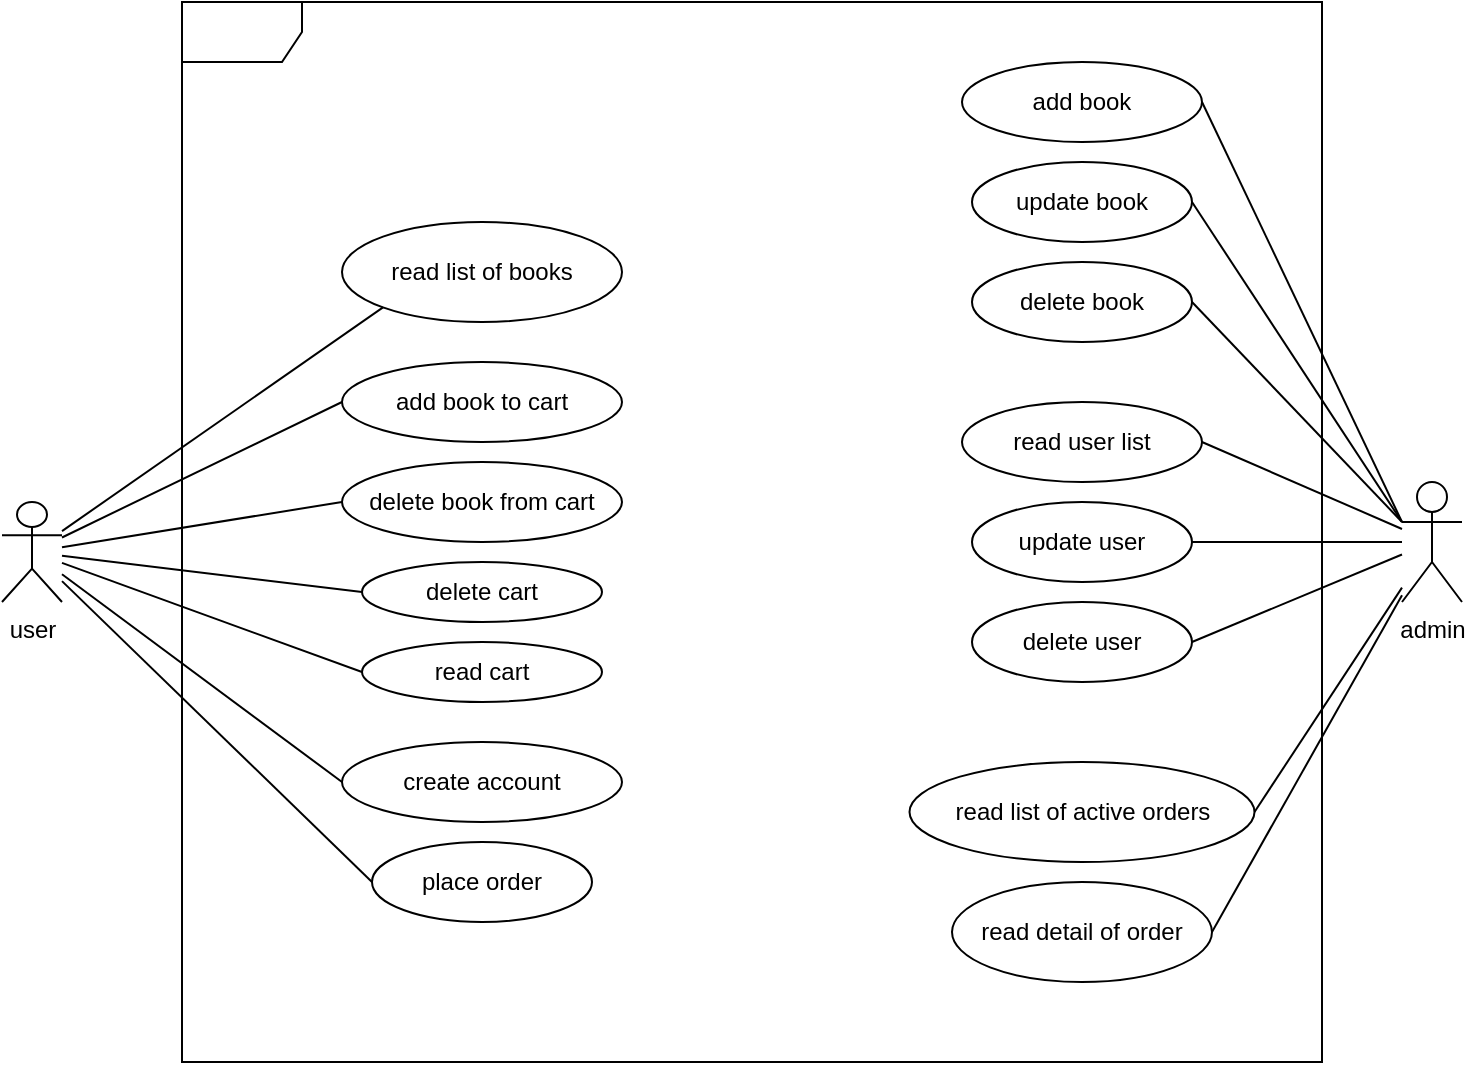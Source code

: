 <mxfile version="17.4.6" type="device" pages="6"><diagram id="p6M3HeZ20Xumou50NNSw" name="use_case"><mxGraphModel dx="966" dy="563" grid="1" gridSize="10" guides="1" tooltips="1" connect="1" arrows="1" fold="1" page="1" pageScale="1" pageWidth="827" pageHeight="1169" math="0" shadow="0"><root><mxCell id="0"/><mxCell id="1" parent="0"/><mxCell id="8j7JJ-SvfDeieT8oHg_x-1" value="user" style="shape=umlActor;verticalLabelPosition=bottom;verticalAlign=top;html=1;outlineConnect=0;" parent="1" vertex="1"><mxGeometry x="50" y="300" width="30" height="50" as="geometry"/></mxCell><mxCell id="8j7JJ-SvfDeieT8oHg_x-2" value="read list of books" style="ellipse;whiteSpace=wrap;html=1;" parent="1" vertex="1"><mxGeometry x="220" y="160" width="140" height="50" as="geometry"/></mxCell><mxCell id="8j7JJ-SvfDeieT8oHg_x-3" value="add book to cart" style="ellipse;whiteSpace=wrap;html=1;" parent="1" vertex="1"><mxGeometry x="220" y="230" width="140" height="40" as="geometry"/></mxCell><mxCell id="8j7JJ-SvfDeieT8oHg_x-4" value="delete book from cart" style="ellipse;whiteSpace=wrap;html=1;" parent="1" vertex="1"><mxGeometry x="220" y="280" width="140" height="40" as="geometry"/></mxCell><mxCell id="8j7JJ-SvfDeieT8oHg_x-5" value="read cart" style="ellipse;whiteSpace=wrap;html=1;" parent="1" vertex="1"><mxGeometry x="230" y="370" width="120" height="30" as="geometry"/></mxCell><mxCell id="8j7JJ-SvfDeieT8oHg_x-6" value="create account" style="ellipse;whiteSpace=wrap;html=1;" parent="1" vertex="1"><mxGeometry x="220" y="420" width="140" height="40" as="geometry"/></mxCell><mxCell id="8j7JJ-SvfDeieT8oHg_x-7" value="place order" style="ellipse;whiteSpace=wrap;html=1;" parent="1" vertex="1"><mxGeometry x="235" y="470" width="110" height="40" as="geometry"/></mxCell><mxCell id="8j7JJ-SvfDeieT8oHg_x-8" value="admin" style="shape=umlActor;verticalLabelPosition=bottom;verticalAlign=top;html=1;" parent="1" vertex="1"><mxGeometry x="750" y="290" width="30" height="60" as="geometry"/></mxCell><mxCell id="8j7JJ-SvfDeieT8oHg_x-9" value="add book" style="ellipse;whiteSpace=wrap;html=1;" parent="1" vertex="1"><mxGeometry x="530" y="80" width="120" height="40" as="geometry"/></mxCell><mxCell id="8j7JJ-SvfDeieT8oHg_x-10" value="update book" style="ellipse;whiteSpace=wrap;html=1;" parent="1" vertex="1"><mxGeometry x="535" y="130" width="110" height="40" as="geometry"/></mxCell><mxCell id="8j7JJ-SvfDeieT8oHg_x-11" value="delete book" style="ellipse;whiteSpace=wrap;html=1;" parent="1" vertex="1"><mxGeometry x="535" y="180" width="110" height="40" as="geometry"/></mxCell><mxCell id="8j7JJ-SvfDeieT8oHg_x-12" value="read user list" style="ellipse;whiteSpace=wrap;html=1;" parent="1" vertex="1"><mxGeometry x="530" y="250" width="120" height="40" as="geometry"/></mxCell><mxCell id="8j7JJ-SvfDeieT8oHg_x-13" value="update user" style="ellipse;whiteSpace=wrap;html=1;" parent="1" vertex="1"><mxGeometry x="535" y="300" width="110" height="40" as="geometry"/></mxCell><mxCell id="8j7JJ-SvfDeieT8oHg_x-14" value="delete user" style="ellipse;whiteSpace=wrap;html=1;" parent="1" vertex="1"><mxGeometry x="535" y="350" width="110" height="40" as="geometry"/></mxCell><mxCell id="8j7JJ-SvfDeieT8oHg_x-15" value="read list of active orders" style="ellipse;whiteSpace=wrap;html=1;" parent="1" vertex="1"><mxGeometry x="503.75" y="430" width="172.5" height="50" as="geometry"/></mxCell><mxCell id="8j7JJ-SvfDeieT8oHg_x-16" value="read detail of order" style="ellipse;whiteSpace=wrap;html=1;" parent="1" vertex="1"><mxGeometry x="525" y="490" width="130" height="50" as="geometry"/></mxCell><mxCell id="8j7JJ-SvfDeieT8oHg_x-17" value="" style="endArrow=none;html=1;rounded=0;entryX=0;entryY=1;entryDx=0;entryDy=0;" parent="1" source="8j7JJ-SvfDeieT8oHg_x-1" target="8j7JJ-SvfDeieT8oHg_x-2" edge="1"><mxGeometry width="50" height="50" relative="1" as="geometry"><mxPoint x="60" y="310" as="sourcePoint"/><mxPoint x="110" y="260" as="targetPoint"/></mxGeometry></mxCell><mxCell id="8j7JJ-SvfDeieT8oHg_x-18" value="" style="endArrow=none;html=1;rounded=0;entryX=0;entryY=0.5;entryDx=0;entryDy=0;" parent="1" source="8j7JJ-SvfDeieT8oHg_x-1" target="8j7JJ-SvfDeieT8oHg_x-3" edge="1"><mxGeometry width="50" height="50" relative="1" as="geometry"><mxPoint x="390" y="300" as="sourcePoint"/><mxPoint x="440" y="250" as="targetPoint"/></mxGeometry></mxCell><mxCell id="8j7JJ-SvfDeieT8oHg_x-19" value="" style="endArrow=none;html=1;rounded=0;entryX=0;entryY=0.5;entryDx=0;entryDy=0;" parent="1" source="8j7JJ-SvfDeieT8oHg_x-1" target="8j7JJ-SvfDeieT8oHg_x-4" edge="1"><mxGeometry width="50" height="50" relative="1" as="geometry"><mxPoint x="390" y="300" as="sourcePoint"/><mxPoint x="440" y="250" as="targetPoint"/></mxGeometry></mxCell><mxCell id="8j7JJ-SvfDeieT8oHg_x-20" value="" style="endArrow=none;html=1;rounded=0;exitX=0;exitY=0.5;exitDx=0;exitDy=0;" parent="1" source="8j7JJ-SvfDeieT8oHg_x-5" target="8j7JJ-SvfDeieT8oHg_x-1" edge="1"><mxGeometry width="50" height="50" relative="1" as="geometry"><mxPoint x="390" y="300" as="sourcePoint"/><mxPoint x="440" y="250" as="targetPoint"/></mxGeometry></mxCell><mxCell id="8j7JJ-SvfDeieT8oHg_x-21" value="" style="endArrow=none;html=1;rounded=0;entryX=0;entryY=0.5;entryDx=0;entryDy=0;" parent="1" source="8j7JJ-SvfDeieT8oHg_x-1" target="8j7JJ-SvfDeieT8oHg_x-6" edge="1"><mxGeometry width="50" height="50" relative="1" as="geometry"><mxPoint x="390" y="300" as="sourcePoint"/><mxPoint x="440" y="250" as="targetPoint"/></mxGeometry></mxCell><mxCell id="8j7JJ-SvfDeieT8oHg_x-22" value="" style="endArrow=none;html=1;rounded=0;exitX=0;exitY=0.5;exitDx=0;exitDy=0;" parent="1" source="8j7JJ-SvfDeieT8oHg_x-7" target="8j7JJ-SvfDeieT8oHg_x-1" edge="1"><mxGeometry width="50" height="50" relative="1" as="geometry"><mxPoint x="390" y="300" as="sourcePoint"/><mxPoint x="440" y="250" as="targetPoint"/></mxGeometry></mxCell><mxCell id="8j7JJ-SvfDeieT8oHg_x-23" value="" style="endArrow=none;html=1;rounded=0;entryX=1;entryY=0.5;entryDx=0;entryDy=0;exitX=0;exitY=0.333;exitDx=0;exitDy=0;exitPerimeter=0;" parent="1" source="8j7JJ-SvfDeieT8oHg_x-8" target="8j7JJ-SvfDeieT8oHg_x-9" edge="1"><mxGeometry width="50" height="50" relative="1" as="geometry"><mxPoint x="390" y="300" as="sourcePoint"/><mxPoint x="440" y="250" as="targetPoint"/></mxGeometry></mxCell><mxCell id="8j7JJ-SvfDeieT8oHg_x-24" value="" style="endArrow=none;html=1;rounded=0;entryX=1;entryY=0.5;entryDx=0;entryDy=0;" parent="1" target="8j7JJ-SvfDeieT8oHg_x-10" edge="1"><mxGeometry width="50" height="50" relative="1" as="geometry"><mxPoint x="750" y="310" as="sourcePoint"/><mxPoint x="440" y="250" as="targetPoint"/></mxGeometry></mxCell><mxCell id="8j7JJ-SvfDeieT8oHg_x-25" value="" style="endArrow=none;html=1;rounded=0;entryX=1;entryY=0.5;entryDx=0;entryDy=0;exitX=0;exitY=0.333;exitDx=0;exitDy=0;exitPerimeter=0;" parent="1" source="8j7JJ-SvfDeieT8oHg_x-8" target="8j7JJ-SvfDeieT8oHg_x-11" edge="1"><mxGeometry width="50" height="50" relative="1" as="geometry"><mxPoint x="390" y="300" as="sourcePoint"/><mxPoint x="440" y="250" as="targetPoint"/></mxGeometry></mxCell><mxCell id="8j7JJ-SvfDeieT8oHg_x-26" value="" style="endArrow=none;html=1;rounded=0;entryX=1;entryY=0.5;entryDx=0;entryDy=0;" parent="1" source="8j7JJ-SvfDeieT8oHg_x-8" target="8j7JJ-SvfDeieT8oHg_x-12" edge="1"><mxGeometry width="50" height="50" relative="1" as="geometry"><mxPoint x="390" y="300" as="sourcePoint"/><mxPoint x="440" y="250" as="targetPoint"/></mxGeometry></mxCell><mxCell id="8j7JJ-SvfDeieT8oHg_x-27" value="" style="endArrow=none;html=1;rounded=0;" parent="1" source="8j7JJ-SvfDeieT8oHg_x-8" target="8j7JJ-SvfDeieT8oHg_x-13" edge="1"><mxGeometry width="50" height="50" relative="1" as="geometry"><mxPoint x="390" y="300" as="sourcePoint"/><mxPoint x="440" y="250" as="targetPoint"/></mxGeometry></mxCell><mxCell id="8j7JJ-SvfDeieT8oHg_x-28" value="" style="endArrow=none;html=1;rounded=0;entryX=1;entryY=0.5;entryDx=0;entryDy=0;" parent="1" source="8j7JJ-SvfDeieT8oHg_x-8" target="8j7JJ-SvfDeieT8oHg_x-14" edge="1"><mxGeometry width="50" height="50" relative="1" as="geometry"><mxPoint x="390" y="300" as="sourcePoint"/><mxPoint x="440" y="250" as="targetPoint"/></mxGeometry></mxCell><mxCell id="8j7JJ-SvfDeieT8oHg_x-29" value="" style="endArrow=none;html=1;rounded=0;entryX=1;entryY=0.5;entryDx=0;entryDy=0;" parent="1" source="8j7JJ-SvfDeieT8oHg_x-8" target="8j7JJ-SvfDeieT8oHg_x-15" edge="1"><mxGeometry width="50" height="50" relative="1" as="geometry"><mxPoint x="390" y="300" as="sourcePoint"/><mxPoint x="440" y="250" as="targetPoint"/></mxGeometry></mxCell><mxCell id="8j7JJ-SvfDeieT8oHg_x-30" value="" style="endArrow=none;html=1;rounded=0;entryX=1;entryY=0.5;entryDx=0;entryDy=0;" parent="1" source="8j7JJ-SvfDeieT8oHg_x-8" target="8j7JJ-SvfDeieT8oHg_x-16" edge="1"><mxGeometry width="50" height="50" relative="1" as="geometry"><mxPoint x="390" y="300" as="sourcePoint"/><mxPoint x="440" y="250" as="targetPoint"/></mxGeometry></mxCell><mxCell id="8j7JJ-SvfDeieT8oHg_x-31" value="delete cart" style="ellipse;whiteSpace=wrap;html=1;" parent="1" vertex="1"><mxGeometry x="230" y="330" width="120" height="30" as="geometry"/></mxCell><mxCell id="8j7JJ-SvfDeieT8oHg_x-32" value="" style="endArrow=none;html=1;rounded=0;entryX=0;entryY=0.5;entryDx=0;entryDy=0;" parent="1" source="8j7JJ-SvfDeieT8oHg_x-1" target="8j7JJ-SvfDeieT8oHg_x-31" edge="1"><mxGeometry width="50" height="50" relative="1" as="geometry"><mxPoint x="100" y="440" as="sourcePoint"/><mxPoint x="440" y="350" as="targetPoint"/></mxGeometry></mxCell><mxCell id="s2WPw5e3B80UrdHOYm6k-2" value="" style="shape=umlFrame;whiteSpace=wrap;html=1;" vertex="1" parent="1"><mxGeometry x="140" y="50" width="570" height="530" as="geometry"/></mxCell></root></mxGraphModel></diagram><diagram name="class_diag" id="hWx5HIGAb-r0LN3btVOT"><mxGraphModel dx="966" dy="563" grid="1" gridSize="10" guides="1" tooltips="1" connect="1" arrows="1" fold="1" page="1" pageScale="1" pageWidth="827" pageHeight="1169" math="0" shadow="0"><root><mxCell id="0"/><mxCell id="1" parent="0"/><mxCell id="a4p7WbXrl9EhL-1Z1xq6-1" value="User" style="swimlane;fontStyle=1;align=center;verticalAlign=top;childLayout=stackLayout;horizontal=1;startSize=26;horizontalStack=0;resizeParent=1;resizeParentMax=0;resizeLast=0;collapsible=1;marginBottom=0;" parent="1" vertex="1"><mxGeometry x="150" y="470" width="160" height="210" as="geometry"/></mxCell><mxCell id="a4p7WbXrl9EhL-1Z1xq6-2" value="- idUser : int&#10;- login : String&#10;- password : String&#10;- name : String&#10;- firstName : String&#10;- email : String&#10;- tel : String&#10;- address : String" style="text;strokeColor=none;fillColor=none;align=left;verticalAlign=top;spacingLeft=4;spacingRight=4;overflow=hidden;rotatable=0;points=[[0,0.5],[1,0.5]];portConstraint=eastwest;" parent="a4p7WbXrl9EhL-1Z1xq6-1" vertex="1"><mxGeometry y="26" width="160" height="124" as="geometry"/></mxCell><mxCell id="a4p7WbXrl9EhL-1Z1xq6-3" value="" style="line;strokeWidth=1;fillColor=none;align=left;verticalAlign=middle;spacingTop=-1;spacingLeft=3;spacingRight=3;rotatable=0;labelPosition=right;points=[];portConstraint=eastwest;" parent="a4p7WbXrl9EhL-1Z1xq6-1" vertex="1"><mxGeometry y="150" width="160" height="8" as="geometry"/></mxCell><mxCell id="a4p7WbXrl9EhL-1Z1xq6-4" value="+ constructors&#10;+ getter &amp; setter&#10;+ toString()" style="text;strokeColor=none;fillColor=none;align=left;verticalAlign=top;spacingLeft=4;spacingRight=4;overflow=hidden;rotatable=0;points=[[0,0.5],[1,0.5]];portConstraint=eastwest;" parent="a4p7WbXrl9EhL-1Z1xq6-1" vertex="1"><mxGeometry y="158" width="160" height="52" as="geometry"/></mxCell><mxCell id="a4p7WbXrl9EhL-1Z1xq6-5" value="Book" style="swimlane;fontStyle=1;align=center;verticalAlign=top;childLayout=stackLayout;horizontal=1;startSize=26;horizontalStack=0;resizeParent=1;resizeParentMax=0;resizeLast=0;collapsible=1;marginBottom=0;" parent="1" vertex="1"><mxGeometry x="610" y="288" width="160" height="218" as="geometry"/></mxCell><mxCell id="a4p7WbXrl9EhL-1Z1xq6-6" value="- idBook : int&#10;- author : String&#10;- name : String&#10;- price : double&#10;- idCat1 : int&#10;- idCat2 : int&#10;- idCat3 : int&#10;- qty : int" style="text;strokeColor=none;fillColor=none;align=left;verticalAlign=top;spacingLeft=4;spacingRight=4;overflow=hidden;rotatable=0;points=[[0,0.5],[1,0.5]];portConstraint=eastwest;" parent="a4p7WbXrl9EhL-1Z1xq6-5" vertex="1"><mxGeometry y="26" width="160" height="124" as="geometry"/></mxCell><mxCell id="a4p7WbXrl9EhL-1Z1xq6-7" value="" style="line;strokeWidth=1;fillColor=none;align=left;verticalAlign=middle;spacingTop=-1;spacingLeft=3;spacingRight=3;rotatable=0;labelPosition=right;points=[];portConstraint=eastwest;" parent="a4p7WbXrl9EhL-1Z1xq6-5" vertex="1"><mxGeometry y="150" width="160" height="8" as="geometry"/></mxCell><mxCell id="a4p7WbXrl9EhL-1Z1xq6-8" value="+ constructors&#10;+ getter &amp; setter&#10;+ toString()" style="text;strokeColor=none;fillColor=none;align=left;verticalAlign=top;spacingLeft=4;spacingRight=4;overflow=hidden;rotatable=0;points=[[0,0.5],[1,0.5]];portConstraint=eastwest;" parent="a4p7WbXrl9EhL-1Z1xq6-5" vertex="1"><mxGeometry y="158" width="160" height="60" as="geometry"/></mxCell><mxCell id="a4p7WbXrl9EhL-1Z1xq6-9" value="Order" style="swimlane;fontStyle=1;align=center;verticalAlign=top;childLayout=stackLayout;horizontal=1;startSize=26;horizontalStack=0;resizeParent=1;resizeParentMax=0;resizeLast=0;collapsible=1;marginBottom=0;" parent="1" vertex="1"><mxGeometry x="70" y="180" width="160" height="170" as="geometry"/></mxCell><mxCell id="a4p7WbXrl9EhL-1Z1xq6-10" value="- idOrder : int&#10;- amount : double&#10;- date : date&#10;- idUser : int" style="text;strokeColor=none;fillColor=none;align=left;verticalAlign=top;spacingLeft=4;spacingRight=4;overflow=hidden;rotatable=0;points=[[0,0.5],[1,0.5]];portConstraint=eastwest;" parent="a4p7WbXrl9EhL-1Z1xq6-9" vertex="1"><mxGeometry y="26" width="160" height="74" as="geometry"/></mxCell><mxCell id="a4p7WbXrl9EhL-1Z1xq6-11" value="" style="line;strokeWidth=1;fillColor=none;align=left;verticalAlign=middle;spacingTop=-1;spacingLeft=3;spacingRight=3;rotatable=0;labelPosition=right;points=[];portConstraint=eastwest;" parent="a4p7WbXrl9EhL-1Z1xq6-9" vertex="1"><mxGeometry y="100" width="160" height="8" as="geometry"/></mxCell><mxCell id="a4p7WbXrl9EhL-1Z1xq6-12" value="+ constructors&#10;+ getter &amp; setter&#10;+ toString()" style="text;strokeColor=none;fillColor=none;align=left;verticalAlign=top;spacingLeft=4;spacingRight=4;overflow=hidden;rotatable=0;points=[[0,0.5],[1,0.5]];portConstraint=eastwest;" parent="a4p7WbXrl9EhL-1Z1xq6-9" vertex="1"><mxGeometry y="108" width="160" height="62" as="geometry"/></mxCell><mxCell id="a4p7WbXrl9EhL-1Z1xq6-13" value="Category" style="swimlane;fontStyle=1;align=center;verticalAlign=top;childLayout=stackLayout;horizontal=1;startSize=26;horizontalStack=0;resizeParent=1;resizeParentMax=0;resizeLast=0;collapsible=1;marginBottom=0;" parent="1" vertex="1"><mxGeometry x="590" y="51" width="160" height="138" as="geometry"/></mxCell><mxCell id="a4p7WbXrl9EhL-1Z1xq6-14" value="- idCat : int&#10;- name : String" style="text;strokeColor=none;fillColor=none;align=left;verticalAlign=top;spacingLeft=4;spacingRight=4;overflow=hidden;rotatable=0;points=[[0,0.5],[1,0.5]];portConstraint=eastwest;" parent="a4p7WbXrl9EhL-1Z1xq6-13" vertex="1"><mxGeometry y="26" width="160" height="54" as="geometry"/></mxCell><mxCell id="a4p7WbXrl9EhL-1Z1xq6-15" value="" style="line;strokeWidth=1;fillColor=none;align=left;verticalAlign=middle;spacingTop=-1;spacingLeft=3;spacingRight=3;rotatable=0;labelPosition=right;points=[];portConstraint=eastwest;" parent="a4p7WbXrl9EhL-1Z1xq6-13" vertex="1"><mxGeometry y="80" width="160" height="8" as="geometry"/></mxCell><mxCell id="a4p7WbXrl9EhL-1Z1xq6-16" value="+ constructors&#10;+ getter &amp; setter&#10;+ toString()" style="text;strokeColor=none;fillColor=none;align=left;verticalAlign=top;spacingLeft=4;spacingRight=4;overflow=hidden;rotatable=0;points=[[0,0.5],[1,0.5]];portConstraint=eastwest;" parent="a4p7WbXrl9EhL-1Z1xq6-13" vertex="1"><mxGeometry y="88" width="160" height="50" as="geometry"/></mxCell><mxCell id="a4p7WbXrl9EhL-1Z1xq6-18" value="BookShopImpl" style="swimlane;fontStyle=1;align=center;verticalAlign=top;childLayout=stackLayout;horizontal=1;startSize=26;horizontalStack=0;resizeParent=1;resizeParentMax=0;resizeLast=0;collapsible=1;marginBottom=0;" parent="1" vertex="1"><mxGeometry x="510" y="563" width="290" height="360" as="geometry"/></mxCell><mxCell id="a4p7WbXrl9EhL-1Z1xq6-19" value="- cart : HashMap&lt;Integer, Book&gt; &#10;- BookDao :  Dao&lt;Book&gt;&#10;- userDao : Dao&lt;User&gt;&#10;- categoryDao : Dao&lt;Category&gt;&#10;- orderDao : Dao&lt;Order&gt;" style="text;strokeColor=none;fillColor=none;align=left;verticalAlign=top;spacingLeft=4;spacingRight=4;overflow=hidden;rotatable=0;points=[[0,0.5],[1,0.5]];portConstraint=eastwest;" parent="a4p7WbXrl9EhL-1Z1xq6-18" vertex="1"><mxGeometry y="26" width="290" height="84" as="geometry"/></mxCell><mxCell id="a4p7WbXrl9EhL-1Z1xq6-20" value="" style="line;strokeWidth=1;fillColor=none;align=left;verticalAlign=middle;spacingTop=-1;spacingLeft=3;spacingRight=3;rotatable=0;labelPosition=right;points=[];portConstraint=eastwest;" parent="a4p7WbXrl9EhL-1Z1xq6-18" vertex="1"><mxGeometry y="110" width="290" height="8" as="geometry"/></mxCell><mxCell id="a4p7WbXrl9EhL-1Z1xq6-21" value="+ IBookShopImpl() &#10;+ addToCart(Book book) : void&#10;+ removeFromCart(int id) : void&#10;+ pay(int idUser) : boolean&#10;+ getCart() : ArrayList&lt;Book&gt;&#10;+ readBooks() : ArrayList&lt;Book&gt;&#10;+ getBookById(int id) : Book&#10;+ readCategories() : ArrayList&lt;Category&gt;&#10;+ readBooksByCatId(int idCat) : ArrayList&lt;Book&gt;&#10;+ readOrderDetail(int idOrder) : ArrayList&lt;OrderDetail&gt;&#10;+ resetCart() : boolean&#10;+ getTotal() : double&#10;+ getCatNameById(int id) : String&#10;+ existUser(String log, String pwd) : int&#10;+ createUser(User user) : boolean&#10;+ getUserById(int id) : User&#10;" style="text;strokeColor=none;fillColor=none;align=left;verticalAlign=top;spacingLeft=4;spacingRight=4;overflow=hidden;rotatable=0;points=[[0,0.5],[1,0.5]];portConstraint=eastwest;" parent="a4p7WbXrl9EhL-1Z1xq6-18" vertex="1"><mxGeometry y="118" width="290" height="242" as="geometry"/></mxCell><mxCell id="a4p7WbXrl9EhL-1Z1xq6-30" value="OrderDetail" style="swimlane;fontStyle=1;align=center;verticalAlign=top;childLayout=stackLayout;horizontal=1;startSize=26;horizontalStack=0;resizeParent=1;resizeParentMax=0;resizeLast=0;collapsible=1;marginBottom=0;" parent="1" vertex="1"><mxGeometry x="340" y="100" width="160" height="220" as="geometry"/></mxCell><mxCell id="a4p7WbXrl9EhL-1Z1xq6-31" value="- idOrder : int&#10;- idUser : int &#10;- idBook : int&#10;- bookName : String&#10;- qty : int&#10;- date : date&#10;- unitaryPrice : double&#10;- amount : double" style="text;strokeColor=none;fillColor=none;align=left;verticalAlign=top;spacingLeft=4;spacingRight=4;overflow=hidden;rotatable=0;points=[[0,0.5],[1,0.5]];portConstraint=eastwest;" parent="a4p7WbXrl9EhL-1Z1xq6-30" vertex="1"><mxGeometry y="26" width="160" height="134" as="geometry"/></mxCell><mxCell id="a4p7WbXrl9EhL-1Z1xq6-32" value="" style="line;strokeWidth=1;fillColor=none;align=left;verticalAlign=middle;spacingTop=-1;spacingLeft=3;spacingRight=3;rotatable=0;labelPosition=right;points=[];portConstraint=eastwest;" parent="a4p7WbXrl9EhL-1Z1xq6-30" vertex="1"><mxGeometry y="160" width="160" height="8" as="geometry"/></mxCell><mxCell id="a4p7WbXrl9EhL-1Z1xq6-33" value="+ constructors&#10;+ getter &amp; setter&#10;+ toString()" style="text;strokeColor=none;fillColor=none;align=left;verticalAlign=top;spacingLeft=4;spacingRight=4;overflow=hidden;rotatable=0;points=[[0,0.5],[1,0.5]];portConstraint=eastwest;" parent="a4p7WbXrl9EhL-1Z1xq6-30" vertex="1"><mxGeometry y="168" width="160" height="52" as="geometry"/></mxCell><mxCell id="a4p7WbXrl9EhL-1Z1xq6-39" value="" style="endArrow=open;html=1;endSize=12;startArrow=diamondThin;startSize=14;startFill=0;edgeStyle=orthogonalEdgeStyle;rounded=0;entryX=0.25;entryY=0;entryDx=0;entryDy=0;" parent="1" target="a4p7WbXrl9EhL-1Z1xq6-1" edge="1"><mxGeometry x="-0.032" y="139" relative="1" as="geometry"><mxPoint x="120" y="350" as="sourcePoint"/><mxPoint x="179" y="610" as="targetPoint"/><Array as="points"><mxPoint x="120" y="380"/><mxPoint x="190" y="380"/></Array><mxPoint x="139" y="-139" as="offset"/></mxGeometry></mxCell><mxCell id="a4p7WbXrl9EhL-1Z1xq6-40" value="0..n" style="edgeLabel;resizable=0;html=1;align=left;verticalAlign=top;" parent="a4p7WbXrl9EhL-1Z1xq6-39" connectable="0" vertex="1"><mxGeometry x="-1" relative="1" as="geometry"><mxPoint x="-30" y="9" as="offset"/></mxGeometry></mxCell><mxCell id="a4p7WbXrl9EhL-1Z1xq6-41" value="1" style="edgeLabel;resizable=0;html=1;align=right;verticalAlign=top;" parent="a4p7WbXrl9EhL-1Z1xq6-39" connectable="0" vertex="1"><mxGeometry x="1" relative="1" as="geometry"><mxPoint x="-10" y="-30" as="offset"/></mxGeometry></mxCell><mxCell id="eRQmLOtUDATyaEr2na_z-2" value="" style="endArrow=open;html=1;endSize=12;startArrow=diamondThin;startSize=14;startFill=0;edgeStyle=orthogonalEdgeStyle;rounded=0;exitX=1.013;exitY=0.605;exitDx=0;exitDy=0;exitPerimeter=0;entryX=0.006;entryY=0.053;entryDx=0;entryDy=0;entryPerimeter=0;" parent="1" source="a4p7WbXrl9EhL-1Z1xq6-2" target="a4p7WbXrl9EhL-1Z1xq6-18" edge="1"><mxGeometry relative="1" as="geometry"><mxPoint x="390" y="754.5" as="sourcePoint"/><mxPoint x="520" y="754.5" as="targetPoint"/></mxGeometry></mxCell><mxCell id="eRQmLOtUDATyaEr2na_z-3" value="0..n" style="edgeLabel;resizable=0;html=1;align=left;verticalAlign=top;" parent="eRQmLOtUDATyaEr2na_z-2" connectable="0" vertex="1"><mxGeometry x="-1" relative="1" as="geometry"/></mxCell><mxCell id="eRQmLOtUDATyaEr2na_z-4" value="1" style="edgeLabel;resizable=0;html=1;align=right;verticalAlign=top;" parent="eRQmLOtUDATyaEr2na_z-2" connectable="0" vertex="1"><mxGeometry x="1" relative="1" as="geometry"><mxPoint x="-11" y="7" as="offset"/></mxGeometry></mxCell><mxCell id="eRQmLOtUDATyaEr2na_z-5" value="" style="endArrow=open;html=1;endSize=12;startArrow=diamondThin;startSize=14;startFill=0;edgeStyle=orthogonalEdgeStyle;rounded=0;exitX=0;exitY=0.063;exitDx=0;exitDy=0;exitPerimeter=0;entryX=1.012;entryY=0.114;entryDx=0;entryDy=0;entryPerimeter=0;" parent="1" source="a4p7WbXrl9EhL-1Z1xq6-30" target="a4p7WbXrl9EhL-1Z1xq6-9" edge="1"><mxGeometry relative="1" as="geometry"><mxPoint x="220" y="300" as="sourcePoint"/><mxPoint x="350" y="300" as="targetPoint"/></mxGeometry></mxCell><mxCell id="eRQmLOtUDATyaEr2na_z-6" value="1" style="edgeLabel;resizable=0;html=1;align=left;verticalAlign=top;" parent="eRQmLOtUDATyaEr2na_z-5" connectable="0" vertex="1"><mxGeometry x="-1" relative="1" as="geometry"><mxPoint x="-20" y="6" as="offset"/></mxGeometry></mxCell><mxCell id="eRQmLOtUDATyaEr2na_z-7" value="1" style="edgeLabel;resizable=0;html=1;align=right;verticalAlign=top;" parent="eRQmLOtUDATyaEr2na_z-5" connectable="0" vertex="1"><mxGeometry x="1" relative="1" as="geometry"><mxPoint x="19" as="offset"/></mxGeometry></mxCell><mxCell id="eRQmLOtUDATyaEr2na_z-8" value="" style="endArrow=open;html=1;endSize=12;startArrow=diamondThin;startSize=14;startFill=0;edgeStyle=orthogonalEdgeStyle;rounded=0;exitX=0.573;exitY=0.988;exitDx=0;exitDy=0;exitPerimeter=0;" parent="1" source="a4p7WbXrl9EhL-1Z1xq6-16" target="a4p7WbXrl9EhL-1Z1xq6-5" edge="1"><mxGeometry relative="1" as="geometry"><mxPoint x="980" y="570" as="sourcePoint"/><mxPoint x="1110" y="570" as="targetPoint"/><Array as="points"><mxPoint x="682" y="230"/><mxPoint x="682" y="230"/></Array></mxGeometry></mxCell><mxCell id="eRQmLOtUDATyaEr2na_z-9" value="0..n" style="edgeLabel;resizable=0;html=1;align=left;verticalAlign=top;" parent="eRQmLOtUDATyaEr2na_z-8" connectable="0" vertex="1"><mxGeometry x="-1" relative="1" as="geometry"><mxPoint x="8" y="13" as="offset"/></mxGeometry></mxCell><mxCell id="eRQmLOtUDATyaEr2na_z-10" value="1" style="edgeLabel;resizable=0;html=1;align=right;verticalAlign=top;" parent="eRQmLOtUDATyaEr2na_z-8" connectable="0" vertex="1"><mxGeometry x="1" relative="1" as="geometry"><mxPoint x="-10" y="-30" as="offset"/></mxGeometry></mxCell><mxCell id="3rodCHIrzTAaYV5a84iL-1" value="" style="endArrow=open;html=1;endSize=12;startArrow=diamondThin;startSize=14;startFill=0;edgeStyle=orthogonalEdgeStyle;rounded=0;entryX=0.875;entryY=1;entryDx=0;entryDy=0;entryPerimeter=0;exitX=0;exitY=0.316;exitDx=0;exitDy=0;exitPerimeter=0;" parent="1" source="a4p7WbXrl9EhL-1Z1xq6-6" target="a4p7WbXrl9EhL-1Z1xq6-12" edge="1"><mxGeometry x="-0.032" y="139" relative="1" as="geometry"><mxPoint x="600" y="350" as="sourcePoint"/><mxPoint x="420" y="360" as="targetPoint"/><Array as="points"><mxPoint x="350" y="350"/><mxPoint x="350" y="400"/><mxPoint x="210" y="400"/></Array><mxPoint x="139" y="-139" as="offset"/></mxGeometry></mxCell><mxCell id="3rodCHIrzTAaYV5a84iL-2" value="0..n" style="edgeLabel;resizable=0;html=1;align=left;verticalAlign=top;" parent="3rodCHIrzTAaYV5a84iL-1" connectable="0" vertex="1"><mxGeometry x="-1" relative="1" as="geometry"><mxPoint x="-39" y="-30" as="offset"/></mxGeometry></mxCell><mxCell id="3rodCHIrzTAaYV5a84iL-3" value="1" style="edgeLabel;resizable=0;html=1;align=right;verticalAlign=top;" parent="3rodCHIrzTAaYV5a84iL-1" connectable="0" vertex="1"><mxGeometry x="1" relative="1" as="geometry"><mxPoint x="20" y="10" as="offset"/></mxGeometry></mxCell></root></mxGraphModel></diagram><diagram name="seq_diag" id="IUDwsJRXQy4A4uPJ3SbT"><mxGraphModel dx="966" dy="563" grid="1" gridSize="10" guides="1" tooltips="1" connect="1" arrows="1" fold="1" page="1" pageScale="1" pageWidth="827" pageHeight="1169" math="0" shadow="0"><root><mxCell id="0"/><mxCell id="1" parent="0"/><mxCell id="yoSdWYUa5cGi6zXtCH15-2" value="customer" style="shape=umlLifeline;participant=umlActor;perimeter=lifelinePerimeter;whiteSpace=wrap;html=1;container=1;collapsible=0;recursiveResize=0;verticalAlign=top;spacingTop=36;outlineConnect=0;" parent="1" vertex="1"><mxGeometry x="180" y="40" width="20" height="330" as="geometry"/></mxCell><mxCell id="yoSdWYUa5cGi6zXtCH15-3" value="SI" style="shape=umlLifeline;perimeter=lifelinePerimeter;whiteSpace=wrap;html=1;container=1;collapsible=0;recursiveResize=0;outlineConnect=0;" parent="1" vertex="1"><mxGeometry x="460" y="40" width="100" height="330" as="geometry"/></mxCell><mxCell id="vWcw6luRJFHPvwSUGu76-1" value="" style="html=1;points=[];perimeter=orthogonalPerimeter;" parent="yoSdWYUa5cGi6zXtCH15-3" vertex="1"><mxGeometry x="45" y="80" width="10" height="230" as="geometry"/></mxCell><mxCell id="vWcw6luRJFHPvwSUGu76-4" value="" style="html=1;points=[];perimeter=orthogonalPerimeter;" parent="yoSdWYUa5cGi6zXtCH15-3" vertex="1"><mxGeometry x="55" y="110" width="10" height="40" as="geometry"/></mxCell><mxCell id="vWcw6luRJFHPvwSUGu76-5" value="2. vérification de l'absence d'existence des infos en DB" style="edgeStyle=orthogonalEdgeStyle;html=1;align=left;spacingLeft=2;endArrow=block;rounded=0;entryX=1;entryY=0;" parent="yoSdWYUa5cGi6zXtCH15-3" target="vWcw6luRJFHPvwSUGu76-4" edge="1"><mxGeometry relative="1" as="geometry"><mxPoint x="60" y="90" as="sourcePoint"/><Array as="points"><mxPoint x="90" y="90"/></Array></mxGeometry></mxCell><mxCell id="vWcw6luRJFHPvwSUGu76-9" value="" style="html=1;points=[];perimeter=orthogonalPerimeter;" parent="yoSdWYUa5cGi6zXtCH15-3" vertex="1"><mxGeometry x="55" y="180" width="10" height="40" as="geometry"/></mxCell><mxCell id="vWcw6luRJFHPvwSUGu76-10" value="3. Validation des infos" style="edgeStyle=orthogonalEdgeStyle;html=1;align=left;spacingLeft=2;endArrow=block;rounded=0;entryX=1;entryY=0;" parent="yoSdWYUa5cGi6zXtCH15-3" target="vWcw6luRJFHPvwSUGu76-9" edge="1"><mxGeometry relative="1" as="geometry"><mxPoint x="60" y="160" as="sourcePoint"/><Array as="points"><mxPoint x="90" y="160"/></Array></mxGeometry></mxCell><mxCell id="vWcw6luRJFHPvwSUGu76-11" value="" style="html=1;points=[];perimeter=orthogonalPerimeter;" parent="yoSdWYUa5cGi6zXtCH15-3" vertex="1"><mxGeometry x="55" y="260" width="10" height="40" as="geometry"/></mxCell><mxCell id="vWcw6luRJFHPvwSUGu76-12" value="4. Création du compte" style="edgeStyle=orthogonalEdgeStyle;html=1;align=left;spacingLeft=2;endArrow=block;rounded=0;entryX=1;entryY=0;" parent="yoSdWYUa5cGi6zXtCH15-3" target="vWcw6luRJFHPvwSUGu76-11" edge="1"><mxGeometry relative="1" as="geometry"><mxPoint x="60" y="240" as="sourcePoint"/><Array as="points"><mxPoint x="90" y="240"/></Array></mxGeometry></mxCell><mxCell id="vWcw6luRJFHPvwSUGu76-2" value="1. Création du compte" style="html=1;verticalAlign=bottom;endArrow=block;entryX=0;entryY=0;rounded=0;" parent="1" source="yoSdWYUa5cGi6zXtCH15-2" target="vWcw6luRJFHPvwSUGu76-1" edge="1"><mxGeometry relative="1" as="geometry"><mxPoint x="440" y="120" as="sourcePoint"/></mxGeometry></mxCell><mxCell id="vWcw6luRJFHPvwSUGu76-3" value="5. Le compte a bien été créé" style="html=1;verticalAlign=bottom;endArrow=open;dashed=1;endSize=8;exitX=0;exitY=0.95;rounded=0;" parent="1" source="vWcw6luRJFHPvwSUGu76-1" target="yoSdWYUa5cGi6zXtCH15-2" edge="1"><mxGeometry relative="1" as="geometry"><mxPoint x="440" y="196" as="targetPoint"/></mxGeometry></mxCell><mxCell id="vWcw6luRJFHPvwSUGu76-13" value="customer" style="shape=umlLifeline;participant=umlActor;perimeter=lifelinePerimeter;whiteSpace=wrap;html=1;container=1;collapsible=0;recursiveResize=0;verticalAlign=top;spacingTop=36;outlineConnect=0;" parent="1" vertex="1"><mxGeometry x="190" y="480" width="20" height="630" as="geometry"/></mxCell><mxCell id="vWcw6luRJFHPvwSUGu76-14" value="SI" style="shape=umlLifeline;perimeter=lifelinePerimeter;whiteSpace=wrap;html=1;container=1;collapsible=0;recursiveResize=0;outlineConnect=0;" parent="1" vertex="1"><mxGeometry x="470" y="480" width="100" height="630" as="geometry"/></mxCell><mxCell id="vWcw6luRJFHPvwSUGu76-15" value="" style="html=1;points=[];perimeter=orthogonalPerimeter;" parent="vWcw6luRJFHPvwSUGu76-14" vertex="1"><mxGeometry x="45" y="80" width="10" height="70" as="geometry"/></mxCell><mxCell id="qpG7jGR4XMT0fUyPr6Fu-7" value="" style="html=1;points=[];perimeter=orthogonalPerimeter;" parent="vWcw6luRJFHPvwSUGu76-14" vertex="1"><mxGeometry x="55" y="100" width="10" height="40" as="geometry"/></mxCell><mxCell id="qpG7jGR4XMT0fUyPr6Fu-8" value="2. Récupère les infos du panier" style="edgeStyle=orthogonalEdgeStyle;html=1;align=left;spacingLeft=2;endArrow=block;rounded=0;entryX=1;entryY=0;" parent="vWcw6luRJFHPvwSUGu76-14" target="qpG7jGR4XMT0fUyPr6Fu-7" edge="1"><mxGeometry relative="1" as="geometry"><mxPoint x="60" y="80" as="sourcePoint"/><Array as="points"><mxPoint x="90" y="80"/></Array></mxGeometry></mxCell><mxCell id="qpG7jGR4XMT0fUyPr6Fu-9" value="" style="html=1;points=[];perimeter=orthogonalPerimeter;" parent="vWcw6luRJFHPvwSUGu76-14" vertex="1"><mxGeometry x="45" y="190" width="10" height="50" as="geometry"/></mxCell><mxCell id="qpG7jGR4XMT0fUyPr6Fu-14" value="" style="html=1;points=[];perimeter=orthogonalPerimeter;" parent="vWcw6luRJFHPvwSUGu76-14" vertex="1"><mxGeometry x="45" y="270" width="10" height="80" as="geometry"/></mxCell><mxCell id="qpG7jGR4XMT0fUyPr6Fu-20" value="" style="html=1;points=[];perimeter=orthogonalPerimeter;" parent="vWcw6luRJFHPvwSUGu76-14" vertex="1"><mxGeometry x="45" y="380" width="10" height="250" as="geometry"/></mxCell><mxCell id="qpG7jGR4XMT0fUyPr6Fu-23" value="" style="html=1;points=[];perimeter=orthogonalPerimeter;" parent="vWcw6luRJFHPvwSUGu76-14" vertex="1"><mxGeometry x="55" y="400" width="10" height="40" as="geometry"/></mxCell><mxCell id="qpG7jGR4XMT0fUyPr6Fu-24" value="11. Vérification des informations de paiement" style="edgeStyle=orthogonalEdgeStyle;html=1;align=left;spacingLeft=2;endArrow=block;rounded=0;entryX=1;entryY=0;" parent="vWcw6luRJFHPvwSUGu76-14" target="qpG7jGR4XMT0fUyPr6Fu-23" edge="1"><mxGeometry relative="1" as="geometry"><mxPoint x="60" y="380" as="sourcePoint"/><Array as="points"><mxPoint x="90" y="380"/></Array></mxGeometry></mxCell><mxCell id="qpG7jGR4XMT0fUyPr6Fu-28" value="" style="html=1;points=[];perimeter=orthogonalPerimeter;" parent="vWcw6luRJFHPvwSUGu76-14" vertex="1"><mxGeometry x="55" y="580" width="10" height="40" as="geometry"/></mxCell><mxCell id="qpG7jGR4XMT0fUyPr6Fu-29" value="14. Suppression du panier" style="edgeStyle=orthogonalEdgeStyle;html=1;align=left;spacingLeft=2;endArrow=block;rounded=0;entryX=1;entryY=0;" parent="vWcw6luRJFHPvwSUGu76-14" target="qpG7jGR4XMT0fUyPr6Fu-28" edge="1"><mxGeometry x="0.067" y="20" relative="1" as="geometry"><mxPoint x="60" y="560" as="sourcePoint"/><Array as="points"><mxPoint x="90" y="560"/></Array><mxPoint as="offset"/></mxGeometry></mxCell><mxCell id="vWcw6luRJFHPvwSUGu76-22" value="1. Sélectionne le panier" style="html=1;verticalAlign=bottom;endArrow=block;entryX=0;entryY=0;rounded=0;" parent="1" source="vWcw6luRJFHPvwSUGu76-13" target="vWcw6luRJFHPvwSUGu76-15" edge="1"><mxGeometry relative="1" as="geometry"><mxPoint x="450" y="560" as="sourcePoint"/></mxGeometry></mxCell><mxCell id="vWcw6luRJFHPvwSUGu76-23" value="3. Affiche le panier" style="html=1;verticalAlign=bottom;endArrow=open;dashed=1;endSize=8;exitX=0;exitY=0.95;rounded=0;" parent="1" source="vWcw6luRJFHPvwSUGu76-15" target="vWcw6luRJFHPvwSUGu76-13" edge="1"><mxGeometry relative="1" as="geometry"><mxPoint x="450" y="636" as="targetPoint"/></mxGeometry></mxCell><mxCell id="qpG7jGR4XMT0fUyPr6Fu-1" value="Diagramme de séquence de la création d'un compte par l'utilisateur" style="shape=note;size=20;whiteSpace=wrap;html=1;" parent="1" vertex="1"><mxGeometry x="30" y="155" width="100" height="100" as="geometry"/></mxCell><mxCell id="qpG7jGR4XMT0fUyPr6Fu-2" value="Diagramme de séquence d'un utilisateur qui passe commande" style="shape=note;size=20;whiteSpace=wrap;html=1;" parent="1" vertex="1"><mxGeometry x="30" y="745" width="100" height="100" as="geometry"/></mxCell><mxCell id="qpG7jGR4XMT0fUyPr6Fu-3" value="DB" style="shape=umlLifeline;perimeter=lifelinePerimeter;whiteSpace=wrap;html=1;container=1;collapsible=0;recursiveResize=0;outlineConnect=0;" parent="1" vertex="1"><mxGeometry x="760" y="480" width="100" height="630" as="geometry"/></mxCell><mxCell id="qpG7jGR4XMT0fUyPr6Fu-17" value="" style="html=1;points=[];perimeter=orthogonalPerimeter;" parent="qpG7jGR4XMT0fUyPr6Fu-3" vertex="1"><mxGeometry x="45" y="270" width="10" height="80" as="geometry"/></mxCell><mxCell id="qpG7jGR4XMT0fUyPr6Fu-25" value="" style="html=1;points=[];perimeter=orthogonalPerimeter;" parent="qpG7jGR4XMT0fUyPr6Fu-3" vertex="1"><mxGeometry x="45" y="460" width="10" height="80" as="geometry"/></mxCell><mxCell id="qpG7jGR4XMT0fUyPr6Fu-10" value="4. Sélectionner la validation du panier" style="html=1;verticalAlign=bottom;endArrow=block;entryX=0;entryY=0;rounded=0;" parent="1" source="vWcw6luRJFHPvwSUGu76-13" target="qpG7jGR4XMT0fUyPr6Fu-9" edge="1"><mxGeometry relative="1" as="geometry"><mxPoint x="445" y="670" as="sourcePoint"/></mxGeometry></mxCell><mxCell id="qpG7jGR4XMT0fUyPr6Fu-11" value="5. Demande les informations de connexion" style="html=1;verticalAlign=bottom;endArrow=open;dashed=1;endSize=8;exitX=0;exitY=0.95;rounded=0;" parent="1" source="qpG7jGR4XMT0fUyPr6Fu-9" target="vWcw6luRJFHPvwSUGu76-13" edge="1"><mxGeometry relative="1" as="geometry"><mxPoint x="445" y="746" as="targetPoint"/></mxGeometry></mxCell><mxCell id="qpG7jGR4XMT0fUyPr6Fu-15" value="6. Remplis le formulaire" style="html=1;verticalAlign=bottom;endArrow=block;entryX=0;entryY=0;rounded=0;" parent="1" source="vWcw6luRJFHPvwSUGu76-13" target="qpG7jGR4XMT0fUyPr6Fu-14" edge="1"><mxGeometry relative="1" as="geometry"><mxPoint x="445" y="750" as="sourcePoint"/></mxGeometry></mxCell><mxCell id="qpG7jGR4XMT0fUyPr6Fu-16" value="9. L'utilisateur est bien connecté" style="html=1;verticalAlign=bottom;endArrow=open;dashed=1;endSize=8;exitX=0;exitY=0.95;rounded=0;" parent="1" source="qpG7jGR4XMT0fUyPr6Fu-14" target="vWcw6luRJFHPvwSUGu76-13" edge="1"><mxGeometry relative="1" as="geometry"><mxPoint x="445" y="826" as="targetPoint"/></mxGeometry></mxCell><mxCell id="qpG7jGR4XMT0fUyPr6Fu-18" value="7. Vérifie l'existence de l'utilisateur en DB" style="html=1;verticalAlign=bottom;endArrow=block;entryX=0;entryY=0;rounded=0;" parent="1" source="qpG7jGR4XMT0fUyPr6Fu-14" target="qpG7jGR4XMT0fUyPr6Fu-17" edge="1"><mxGeometry relative="1" as="geometry"><mxPoint x="730" y="750" as="sourcePoint"/></mxGeometry></mxCell><mxCell id="qpG7jGR4XMT0fUyPr6Fu-19" value="8. Valide l'existence de l'utilsateur" style="html=1;verticalAlign=bottom;endArrow=open;dashed=1;endSize=8;exitX=0;exitY=0.95;rounded=0;" parent="1" source="qpG7jGR4XMT0fUyPr6Fu-17" target="vWcw6luRJFHPvwSUGu76-14" edge="1"><mxGeometry relative="1" as="geometry"><mxPoint x="730" y="826" as="targetPoint"/></mxGeometry></mxCell><mxCell id="qpG7jGR4XMT0fUyPr6Fu-21" value="10. L'utilisateur valide et paie la commande" style="html=1;verticalAlign=bottom;endArrow=block;entryX=0;entryY=0;rounded=0;" parent="1" source="vWcw6luRJFHPvwSUGu76-13" target="qpG7jGR4XMT0fUyPr6Fu-20" edge="1"><mxGeometry relative="1" as="geometry"><mxPoint x="445" y="860" as="sourcePoint"/></mxGeometry></mxCell><mxCell id="qpG7jGR4XMT0fUyPr6Fu-22" value="15. La commande a bien été validée" style="html=1;verticalAlign=bottom;endArrow=open;dashed=1;endSize=8;exitX=0;exitY=0.95;rounded=0;" parent="1" source="qpG7jGR4XMT0fUyPr6Fu-20" target="vWcw6luRJFHPvwSUGu76-13" edge="1"><mxGeometry relative="1" as="geometry"><mxPoint x="445" y="936" as="targetPoint"/></mxGeometry></mxCell><mxCell id="qpG7jGR4XMT0fUyPr6Fu-26" value="12. Enregistrement de la commande" style="html=1;verticalAlign=bottom;endArrow=block;entryX=0;entryY=0;rounded=0;" parent="1" source="vWcw6luRJFHPvwSUGu76-14" target="qpG7jGR4XMT0fUyPr6Fu-25" edge="1"><mxGeometry relative="1" as="geometry"><mxPoint x="530" y="950" as="sourcePoint"/></mxGeometry></mxCell><mxCell id="qpG7jGR4XMT0fUyPr6Fu-27" value="13. La commande a bien été enregistrée en DB" style="html=1;verticalAlign=bottom;endArrow=open;dashed=1;endSize=8;exitX=0;exitY=0.95;rounded=0;" parent="1" source="qpG7jGR4XMT0fUyPr6Fu-25" target="vWcw6luRJFHPvwSUGu76-14" edge="1"><mxGeometry relative="1" as="geometry"><mxPoint x="530" y="1026" as="targetPoint"/></mxGeometry></mxCell></root></mxGraphModel></diagram><diagram name="package_diag" id="ceckPrFlkVbnZYRz0otm"><mxGraphModel dx="966" dy="563" grid="1" gridSize="10" guides="1" tooltips="1" connect="1" arrows="1" fold="1" page="1" pageScale="1" pageWidth="827" pageHeight="1169" math="0" shadow="0"><root><mxCell id="0"/><mxCell id="1" parent="0"/><mxCell id="gMQQuU1eKKsi4ob5Xp8A-1" value="Interface&lt;br&gt;Implementation" style="shape=folder;fontStyle=1;spacingTop=10;tabWidth=40;tabHeight=14;tabPosition=left;html=1;" parent="1" vertex="1"><mxGeometry x="220" y="110" width="120" height="90" as="geometry"/></mxCell><mxCell id="gMQQuU1eKKsi4ob5Xp8A-2" value="User&lt;br&gt;Book&lt;br&gt;Order&lt;br&gt;OrderDetail&lt;br&gt;Category" style="shape=folder;fontStyle=1;spacingTop=10;tabWidth=40;tabHeight=14;tabPosition=left;html=1;" parent="1" vertex="1"><mxGeometry x="414" y="110" width="146" height="90" as="geometry"/></mxCell><mxCell id="gMQQuU1eKKsi4ob5Xp8A-3" value="Dao&lt;br&gt;DaoFactory&lt;br&gt;BookDao&lt;br&gt;UserDao&lt;br&gt;OrderDao&lt;br&gt;OrderDetailDao&lt;br&gt;CategoryDao&lt;br&gt;DbConnection&lt;br&gt;CreateConfigFile" style="shape=folder;fontStyle=1;spacingTop=10;tabWidth=40;tabHeight=14;tabPosition=left;html=1;" parent="1" vertex="1"><mxGeometry x="234" y="290" width="166" height="150" as="geometry"/></mxCell><mxCell id="gMQQuU1eKKsi4ob5Xp8A-4" value="BookShop" style="shape=folder;fontStyle=1;spacingTop=10;tabWidth=40;tabHeight=14;tabPosition=left;html=1;" parent="1" vertex="1"><mxGeometry x="50" y="110" width="106" height="90" as="geometry"/></mxCell><mxCell id="p1evBqUrRxv1L0ZSRO8F-1" value="" style="endArrow=block;endFill=1;html=1;edgeStyle=orthogonalEdgeStyle;align=left;verticalAlign=top;rounded=0;exitX=0.5;exitY=1;exitDx=0;exitDy=0;exitPerimeter=0;entryX=0;entryY=0;entryDx=73;entryDy=14;entryPerimeter=0;" parent="1" source="gMQQuU1eKKsi4ob5Xp8A-1" target="gMQQuU1eKKsi4ob5Xp8A-3" edge="1"><mxGeometry x="0.481" y="243" relative="1" as="geometry"><mxPoint x="330" y="240" as="sourcePoint"/><mxPoint x="490" y="240" as="targetPoint"/><mxPoint as="offset"/></mxGeometry></mxCell><mxCell id="p1evBqUrRxv1L0ZSRO8F-3" value="" style="endArrow=block;endFill=1;html=1;edgeStyle=orthogonalEdgeStyle;align=left;verticalAlign=top;rounded=0;exitX=0.5;exitY=1;exitDx=0;exitDy=0;exitPerimeter=0;" parent="1" edge="1"><mxGeometry x="0.481" y="243" relative="1" as="geometry"><mxPoint x="340" y="160" as="sourcePoint"/><mxPoint x="410" y="160" as="targetPoint"/><mxPoint as="offset"/></mxGeometry></mxCell><mxCell id="p1evBqUrRxv1L0ZSRO8F-4" value="" style="endArrow=block;endFill=1;html=1;edgeStyle=orthogonalEdgeStyle;align=left;verticalAlign=top;rounded=0;exitX=0.619;exitY=0.998;exitDx=0;exitDy=0;exitPerimeter=0;entryX=0.518;entryY=0.067;entryDx=0;entryDy=0;entryPerimeter=0;" parent="1" source="gMQQuU1eKKsi4ob5Xp8A-2" target="gMQQuU1eKKsi4ob5Xp8A-3" edge="1"><mxGeometry x="0.481" y="243" relative="1" as="geometry"><mxPoint x="350" y="170" as="sourcePoint"/><mxPoint x="340" y="300" as="targetPoint"/><mxPoint as="offset"/></mxGeometry></mxCell><mxCell id="p1evBqUrRxv1L0ZSRO8F-5" value="" style="endArrow=block;endFill=1;html=1;edgeStyle=orthogonalEdgeStyle;align=left;verticalAlign=top;rounded=0;exitX=0;exitY=0;exitDx=106;exitDy=52;exitPerimeter=0;entryX=0;entryY=0;entryDx=0;entryDy=52;entryPerimeter=0;" parent="1" source="gMQQuU1eKKsi4ob5Xp8A-4" target="gMQQuU1eKKsi4ob5Xp8A-1" edge="1"><mxGeometry x="0.481" y="243" relative="1" as="geometry"><mxPoint x="489.614" y="209.82" as="sourcePoint"/><mxPoint x="350" y="352" as="targetPoint"/><mxPoint as="offset"/></mxGeometry></mxCell><mxCell id="p1evBqUrRxv1L0ZSRO8F-6" value="" style="endArrow=block;endFill=1;html=1;edgeStyle=orthogonalEdgeStyle;align=left;verticalAlign=top;rounded=0;exitX=0.5;exitY=1;exitDx=0;exitDy=0;exitPerimeter=0;entryX=0.5;entryY=0;entryDx=0;entryDy=0;" parent="1" source="gMQQuU1eKKsi4ob5Xp8A-3" edge="1" target="p1evBqUrRxv1L0ZSRO8F-7"><mxGeometry x="0.481" y="243" relative="1" as="geometry"><mxPoint x="350" y="170" as="sourcePoint"/><mxPoint x="287" y="440" as="targetPoint"/><mxPoint as="offset"/></mxGeometry></mxCell><mxCell id="p1evBqUrRxv1L0ZSRO8F-7" value="DataBase" style="html=1;" parent="1" vertex="1"><mxGeometry x="250" y="500" width="110" height="50" as="geometry"/></mxCell><mxCell id="p1evBqUrRxv1L0ZSRO8F-8" value="Web" style="text;html=1;strokeColor=none;fillColor=none;align=center;verticalAlign=middle;whiteSpace=wrap;rounded=0;" parent="1" vertex="1"><mxGeometry x="90" y="90" width="60" height="30" as="geometry"/></mxCell><mxCell id="p1evBqUrRxv1L0ZSRO8F-9" value="Business" style="text;html=1;strokeColor=none;fillColor=none;align=center;verticalAlign=middle;whiteSpace=wrap;rounded=0;" parent="1" vertex="1"><mxGeometry x="270" y="90" width="60" height="30" as="geometry"/></mxCell><mxCell id="p1evBqUrRxv1L0ZSRO8F-10" value="Entities" style="text;html=1;strokeColor=none;fillColor=none;align=center;verticalAlign=middle;whiteSpace=wrap;rounded=0;" parent="1" vertex="1"><mxGeometry x="460" y="90" width="60" height="30" as="geometry"/></mxCell><mxCell id="p1evBqUrRxv1L0ZSRO8F-11" value="Dao" style="text;html=1;strokeColor=none;fillColor=none;align=center;verticalAlign=middle;whiteSpace=wrap;rounded=0;" parent="1" vertex="1"><mxGeometry x="174" y="350" width="60" height="30" as="geometry"/></mxCell></root></mxGraphModel></diagram><diagram name="DB_diag" id="sib6GY6ACWBg6cTrdZje"><mxGraphModel dx="966" dy="563" grid="1" gridSize="10" guides="1" tooltips="1" connect="1" arrows="1" fold="1" page="1" pageScale="1" pageWidth="827" pageHeight="1169" math="0" shadow="0"><root><mxCell id="0"/><mxCell id="1" parent="0"/><mxCell id="Pzaa_T8VzU_fyA2ZJrBu-1" value="User" style="swimlane;childLayout=stackLayout;horizontal=1;startSize=30;horizontalStack=0;rounded=1;fontSize=14;fontStyle=0;strokeWidth=2;resizeParent=0;resizeLast=1;shadow=0;dashed=0;align=center;" parent="1" vertex="1"><mxGeometry x="60" y="140" width="160" height="160" as="geometry"/></mxCell><mxCell id="Pzaa_T8VzU_fyA2ZJrBu-2" value="- id_user : int&#10;- login : varchar&#10;- password : varchar&#10;- name : varchar&#10;- first_name : varchar&#10;- email : varchar&#10;- tel : varchar&#10;- address : varchar" style="align=left;strokeColor=none;fillColor=none;spacingLeft=4;fontSize=12;verticalAlign=top;resizable=0;rotatable=0;part=1;" parent="Pzaa_T8VzU_fyA2ZJrBu-1" vertex="1"><mxGeometry y="30" width="160" height="130" as="geometry"/></mxCell><mxCell id="w7MleWpV5_vi7rs5h-yD-1" value="Book" style="swimlane;childLayout=stackLayout;horizontal=1;startSize=30;horizontalStack=0;rounded=1;fontSize=14;fontStyle=0;strokeWidth=2;resizeParent=0;resizeLast=1;shadow=0;dashed=0;align=center;" parent="1" vertex="1"><mxGeometry x="640" y="260" width="160" height="150" as="geometry"/></mxCell><mxCell id="w7MleWpV5_vi7rs5h-yD-2" value="- id_book : int&#10;- author : varchar&#10;- name : varchar&#10;- price : float&#10;- id_cat1 : fk int&#10;- id_cat2 : fk int&#10;- id_cat3 : fk int" style="align=left;strokeColor=none;fillColor=none;spacingLeft=4;fontSize=12;verticalAlign=top;resizable=0;rotatable=0;part=1;" parent="w7MleWpV5_vi7rs5h-yD-1" vertex="1"><mxGeometry y="30" width="160" height="120" as="geometry"/></mxCell><mxCell id="w7MleWpV5_vi7rs5h-yD-3" value="Category" style="swimlane;childLayout=stackLayout;horizontal=1;startSize=30;horizontalStack=0;rounded=1;fontSize=14;fontStyle=0;strokeWidth=2;resizeParent=0;resizeLast=1;shadow=0;dashed=0;align=center;" parent="1" vertex="1"><mxGeometry x="640" y="50" width="160" height="120" as="geometry"/></mxCell><mxCell id="w7MleWpV5_vi7rs5h-yD-4" value="- id_cat : int&#10;- name : varchar&#10;" style="align=left;strokeColor=none;fillColor=none;spacingLeft=4;fontSize=12;verticalAlign=top;resizable=0;rotatable=0;part=1;" parent="w7MleWpV5_vi7rs5h-yD-3" vertex="1"><mxGeometry y="30" width="160" height="90" as="geometry"/></mxCell><mxCell id="w7MleWpV5_vi7rs5h-yD-5" value="u_order" style="swimlane;childLayout=stackLayout;horizontal=1;startSize=30;horizontalStack=0;rounded=1;fontSize=14;fontStyle=0;strokeWidth=2;resizeParent=0;resizeLast=1;shadow=0;dashed=0;align=center;" parent="1" vertex="1"><mxGeometry x="300" y="140" width="160" height="120" as="geometry"/></mxCell><mxCell id="w7MleWpV5_vi7rs5h-yD-6" value="- id_order : int&#10;- amount : float&#10;- date : date&#10;- id_user : fk int" style="align=left;strokeColor=none;fillColor=none;spacingLeft=4;fontSize=12;verticalAlign=top;resizable=0;rotatable=0;part=1;" parent="w7MleWpV5_vi7rs5h-yD-5" vertex="1"><mxGeometry y="30" width="160" height="90" as="geometry"/></mxCell><mxCell id="ysb9bsc6AXfXSblcXkJV-4" value="Order_Detail" style="swimlane;childLayout=stackLayout;horizontal=1;startSize=30;horizontalStack=0;rounded=1;fontSize=14;fontStyle=0;strokeWidth=2;resizeParent=0;resizeLast=1;shadow=0;dashed=0;align=center;" parent="1" vertex="1"><mxGeometry x="290" y="320" width="160" height="160" as="geometry"/></mxCell><mxCell id="ysb9bsc6AXfXSblcXkJV-5" value="- id_order : fk int&#10;- id_user : fk int &#10;- id_book : fk int&#10;- book_name : varchar&#10;- qty : int&#10;- date : date&#10;- unitary_price : float" style="align=left;strokeColor=none;fillColor=none;spacingLeft=4;fontSize=12;verticalAlign=top;resizable=0;rotatable=0;part=1;" parent="ysb9bsc6AXfXSblcXkJV-4" vertex="1"><mxGeometry y="30" width="160" height="130" as="geometry"/></mxCell><mxCell id="NyUcUrnVFc99WgMwWAjg-1" value="" style="endArrow=open;html=1;endSize=12;startArrow=diamondThin;startSize=14;startFill=0;edgeStyle=orthogonalEdgeStyle;rounded=0;exitX=0.5;exitY=0;exitDx=0;exitDy=0;entryX=0.5;entryY=0;entryDx=0;entryDy=0;" parent="1" source="w7MleWpV5_vi7rs5h-yD-5" target="Pzaa_T8VzU_fyA2ZJrBu-1" edge="1"><mxGeometry relative="1" as="geometry"><mxPoint x="330" y="200" as="sourcePoint"/><mxPoint x="320" y="235" as="targetPoint"/><Array as="points"><mxPoint x="380" y="110"/><mxPoint x="140" y="110"/></Array></mxGeometry></mxCell><mxCell id="NyUcUrnVFc99WgMwWAjg-2" value="0..n" style="edgeLabel;resizable=0;html=1;align=left;verticalAlign=top;" parent="NyUcUrnVFc99WgMwWAjg-1" connectable="0" vertex="1"><mxGeometry x="-1" relative="1" as="geometry"><mxPoint x="10" y="-30" as="offset"/></mxGeometry></mxCell><mxCell id="NyUcUrnVFc99WgMwWAjg-3" value="1" style="edgeLabel;resizable=0;html=1;align=right;verticalAlign=top;" parent="NyUcUrnVFc99WgMwWAjg-1" connectable="0" vertex="1"><mxGeometry x="1" relative="1" as="geometry"><mxPoint x="-10" y="-30" as="offset"/></mxGeometry></mxCell><mxCell id="Ir7CQVJtb2MenQFYg9w8-1" value="" style="endArrow=open;html=1;endSize=12;startArrow=diamondThin;startSize=14;startFill=0;edgeStyle=orthogonalEdgeStyle;rounded=0;entryX=0.5;entryY=1;entryDx=0;entryDy=0;exitX=0.25;exitY=0;exitDx=0;exitDy=0;" parent="1" source="ysb9bsc6AXfXSblcXkJV-4" target="w7MleWpV5_vi7rs5h-yD-6" edge="1"><mxGeometry relative="1" as="geometry"><mxPoint x="480" y="310" as="sourcePoint"/><mxPoint x="480" y="250" as="targetPoint"/></mxGeometry></mxCell><mxCell id="Ir7CQVJtb2MenQFYg9w8-2" value="1" style="edgeLabel;resizable=0;html=1;align=left;verticalAlign=top;" parent="Ir7CQVJtb2MenQFYg9w8-1" connectable="0" vertex="1"><mxGeometry x="-1" relative="1" as="geometry"><mxPoint x="-20" y="-30" as="offset"/></mxGeometry></mxCell><mxCell id="Ir7CQVJtb2MenQFYg9w8-3" value="0..n" style="edgeLabel;resizable=0;html=1;align=right;verticalAlign=top;" parent="Ir7CQVJtb2MenQFYg9w8-1" connectable="0" vertex="1"><mxGeometry x="1" relative="1" as="geometry"><mxPoint x="30" y="10" as="offset"/></mxGeometry></mxCell><mxCell id="LcGs_Ew8Ol-l77XCsdC6-1" value="" style="endArrow=open;html=1;endSize=12;startArrow=diamondThin;startSize=14;startFill=0;edgeStyle=orthogonalEdgeStyle;rounded=0;exitX=0.5;exitY=1;exitDx=0;exitDy=0;entryX=0.25;entryY=0;entryDx=0;entryDy=0;" parent="1" source="w7MleWpV5_vi7rs5h-yD-4" target="w7MleWpV5_vi7rs5h-yD-1" edge="1"><mxGeometry relative="1" as="geometry"><mxPoint x="641.68" y="89.4" as="sourcePoint"/><mxPoint x="690" y="270" as="targetPoint"/></mxGeometry></mxCell><mxCell id="LcGs_Ew8Ol-l77XCsdC6-2" value="0..n" style="edgeLabel;resizable=0;html=1;align=left;verticalAlign=top;" parent="LcGs_Ew8Ol-l77XCsdC6-1" connectable="0" vertex="1"><mxGeometry x="-1" relative="1" as="geometry"><mxPoint x="8" as="offset"/></mxGeometry></mxCell><mxCell id="LcGs_Ew8Ol-l77XCsdC6-3" value="1" style="edgeLabel;resizable=0;html=1;align=right;verticalAlign=top;" parent="LcGs_Ew8Ol-l77XCsdC6-1" connectable="0" vertex="1"><mxGeometry x="1" relative="1" as="geometry"><mxPoint x="-10" y="-30" as="offset"/></mxGeometry></mxCell><mxCell id="WB8aooFAaAfeNsxptP3A-1" value="" style="endArrow=open;html=1;endSize=12;startArrow=diamondThin;startSize=14;startFill=0;edgeStyle=orthogonalEdgeStyle;rounded=0;exitX=-0.012;exitY=0.107;exitDx=0;exitDy=0;exitPerimeter=0;entryX=1;entryY=0.5;entryDx=0;entryDy=0;" parent="1" edge="1"><mxGeometry x="-0.032" y="139" relative="1" as="geometry"><mxPoint x="638.08" y="271.05" as="sourcePoint"/><mxPoint x="460" y="210" as="targetPoint"/><Array as="points"><mxPoint x="560" y="271"/><mxPoint x="560" y="210"/></Array><mxPoint x="139" y="-139" as="offset"/></mxGeometry></mxCell><mxCell id="WB8aooFAaAfeNsxptP3A-2" value="0..n" style="edgeLabel;resizable=0;html=1;align=left;verticalAlign=top;" parent="WB8aooFAaAfeNsxptP3A-1" connectable="0" vertex="1"><mxGeometry x="-1" relative="1" as="geometry"><mxPoint x="-39" y="-30" as="offset"/></mxGeometry></mxCell><mxCell id="WB8aooFAaAfeNsxptP3A-3" value="1" style="edgeLabel;resizable=0;html=1;align=right;verticalAlign=top;" parent="WB8aooFAaAfeNsxptP3A-1" connectable="0" vertex="1"><mxGeometry x="1" relative="1" as="geometry"><mxPoint x="20" y="10" as="offset"/></mxGeometry></mxCell></root></mxGraphModel></diagram><diagram name="specs" id="pXOiJ7ZDJG9a60m-LqJI"><mxGraphModel dx="1038" dy="579" grid="1" gridSize="10" guides="1" tooltips="1" connect="1" arrows="1" fold="1" page="1" pageScale="1" pageWidth="827" pageHeight="1169" math="0" shadow="0"><root><mxCell id="0"/><mxCell id="1" parent="0"/><mxCell id="rq7caOjwqOn-x3kF108h-1" value="&lt;h1 style=&quot;text-align: justify&quot;&gt;Spécifications Fonctionnelles&lt;/h1&gt;&lt;h3 style=&quot;text-align: justify&quot;&gt;Pour les utilisateurs, l'appli permet :&lt;/h3&gt;&lt;div style=&quot;text-align: justify&quot;&gt;&lt;ul&gt;&lt;li&gt;visualiser l'ensemble des livres (classés dans une thématique, ou non). Un livre peut appartenir à plusieurs catégories.&lt;/li&gt;&lt;li&gt;ajouter des livres à un panier&lt;/li&gt;&lt;li&gt;supprimer le contenu de son panier&lt;/li&gt;&lt;li&gt;afficher le contenu de son panier&lt;/li&gt;&lt;li&gt;créer son compte client. Un client est caractérisé par son id, son nom, prénom, adresse, téléphone, email, ainsi que son login et mot de passe.&lt;/li&gt;&lt;li&gt;passer une commande&lt;/li&gt;&lt;/ul&gt;&lt;div&gt;&lt;br&gt;&lt;/div&gt;&lt;h3&gt;Pour le libraire, l'appli permet en plus de :&lt;/h3&gt;&lt;div&gt;&lt;ul&gt;&lt;li&gt;ajouter un livre&lt;/li&gt;&lt;li&gt;mettre à jour un livre&lt;/li&gt;&lt;li&gt;supprimer un livre&lt;/li&gt;&lt;li&gt;afficher la liste des clients présents en base de données&lt;/li&gt;&lt;li&gt;supprimer un client, notamment dans le cadre de la législation CNIL sur la protection des données&lt;/li&gt;&lt;li&gt;afficher toutes les commandes en cours&lt;/li&gt;&lt;li&gt;afficher le détail d'une commande. Elle est caractérisée par son id, son montant total, la date de commande et l'id du client associé.&lt;/li&gt;&lt;li&gt;ajouter une catégorie. Une catégorie est une thématique à laquelle appartient un livre. Les différentes catégories sont :&amp;nbsp;voyage, jeunesse, cuisine, poésie, science-fiction, polar, roman, petit-prix et &lt;br/&gt;meilleurs ventes, ainsi que livre neuf ou d'occasion.&lt;/li&gt;&lt;li&gt;mettre à jour une catégorie&lt;/li&gt;&lt;li&gt;supprimer une catégorie&amp;nbsp;&lt;/li&gt;&lt;li&gt;afficher une catégorie&lt;/li&gt;&lt;/ul&gt;&lt;/div&gt;&lt;/div&gt;" style="text;html=1;strokeColor=none;fillColor=none;align=center;verticalAlign=middle;whiteSpace=wrap;rounded=0;" parent="1" vertex="1"><mxGeometry x="59" y="40" width="710" height="480" as="geometry"/></mxCell></root></mxGraphModel></diagram></mxfile>